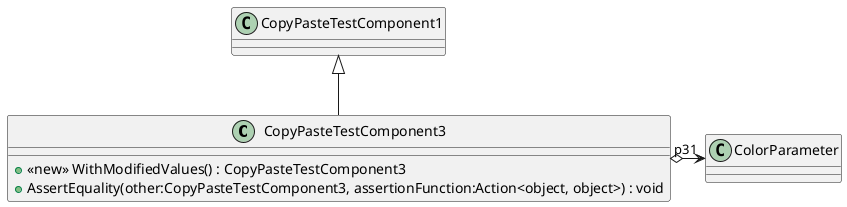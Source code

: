 @startuml
class CopyPasteTestComponent3 {
    + <<new>> WithModifiedValues() : CopyPasteTestComponent3
    + AssertEquality(other:CopyPasteTestComponent3, assertionFunction:Action<object, object>) : void
}
CopyPasteTestComponent1 <|-- CopyPasteTestComponent3
CopyPasteTestComponent3 o-> "p31" ColorParameter
@enduml
